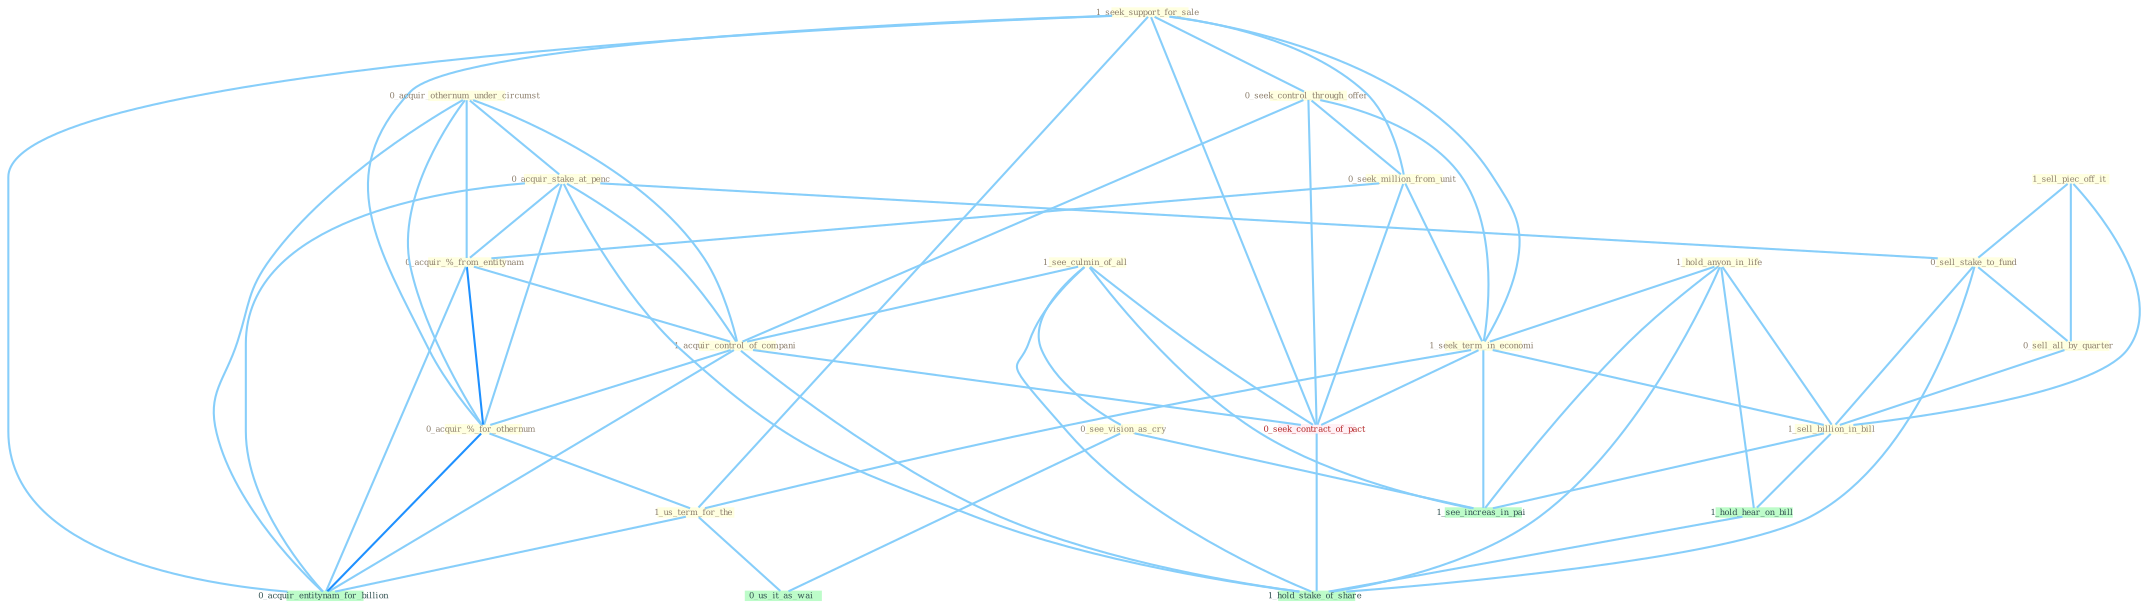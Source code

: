 Graph G{ 
    node
    [shape=polygon,style=filled,width=.5,height=.06,color="#BDFCC9",fixedsize=true,fontsize=4,
    fontcolor="#2f4f4f"];
    {node
    [color="#ffffe0", fontcolor="#8b7d6b"] "1_seek_support_for_sale " "1_see_culmin_of_all " "0_seek_control_through_offer " "0_acquir_othernum_under_circumst " "1_hold_anyon_in_life " "0_acquir_stake_at_penc " "0_seek_million_from_unit " "0_acquir_%_from_entitynam " "1_seek_term_in_economi " "1_sell_piec_off_it " "0_see_vision_as_cry " "1_acquir_control_of_compani " "0_acquir_%_for_othernum " "0_sell_stake_to_fund " "1_us_term_for_the " "0_sell_all_by_quarter " "1_sell_billion_in_bill "}
{node [color="#fff0f5", fontcolor="#b22222"] "0_seek_contract_of_pact "}
edge [color="#B0E2FF"];

	"1_seek_support_for_sale " -- "0_seek_control_through_offer " [w="1", color="#87cefa" ];
	"1_seek_support_for_sale " -- "0_seek_million_from_unit " [w="1", color="#87cefa" ];
	"1_seek_support_for_sale " -- "1_seek_term_in_economi " [w="1", color="#87cefa" ];
	"1_seek_support_for_sale " -- "0_acquir_%_for_othernum " [w="1", color="#87cefa" ];
	"1_seek_support_for_sale " -- "1_us_term_for_the " [w="1", color="#87cefa" ];
	"1_seek_support_for_sale " -- "0_seek_contract_of_pact " [w="1", color="#87cefa" ];
	"1_seek_support_for_sale " -- "0_acquir_entitynam_for_billion " [w="1", color="#87cefa" ];
	"1_see_culmin_of_all " -- "0_see_vision_as_cry " [w="1", color="#87cefa" ];
	"1_see_culmin_of_all " -- "1_acquir_control_of_compani " [w="1", color="#87cefa" ];
	"1_see_culmin_of_all " -- "0_seek_contract_of_pact " [w="1", color="#87cefa" ];
	"1_see_culmin_of_all " -- "1_see_increas_in_pai " [w="1", color="#87cefa" ];
	"1_see_culmin_of_all " -- "1_hold_stake_of_share " [w="1", color="#87cefa" ];
	"0_seek_control_through_offer " -- "0_seek_million_from_unit " [w="1", color="#87cefa" ];
	"0_seek_control_through_offer " -- "1_seek_term_in_economi " [w="1", color="#87cefa" ];
	"0_seek_control_through_offer " -- "1_acquir_control_of_compani " [w="1", color="#87cefa" ];
	"0_seek_control_through_offer " -- "0_seek_contract_of_pact " [w="1", color="#87cefa" ];
	"0_acquir_othernum_under_circumst " -- "0_acquir_stake_at_penc " [w="1", color="#87cefa" ];
	"0_acquir_othernum_under_circumst " -- "0_acquir_%_from_entitynam " [w="1", color="#87cefa" ];
	"0_acquir_othernum_under_circumst " -- "1_acquir_control_of_compani " [w="1", color="#87cefa" ];
	"0_acquir_othernum_under_circumst " -- "0_acquir_%_for_othernum " [w="1", color="#87cefa" ];
	"0_acquir_othernum_under_circumst " -- "0_acquir_entitynam_for_billion " [w="1", color="#87cefa" ];
	"1_hold_anyon_in_life " -- "1_seek_term_in_economi " [w="1", color="#87cefa" ];
	"1_hold_anyon_in_life " -- "1_sell_billion_in_bill " [w="1", color="#87cefa" ];
	"1_hold_anyon_in_life " -- "1_see_increas_in_pai " [w="1", color="#87cefa" ];
	"1_hold_anyon_in_life " -- "1_hold_hear_on_bill " [w="1", color="#87cefa" ];
	"1_hold_anyon_in_life " -- "1_hold_stake_of_share " [w="1", color="#87cefa" ];
	"0_acquir_stake_at_penc " -- "0_acquir_%_from_entitynam " [w="1", color="#87cefa" ];
	"0_acquir_stake_at_penc " -- "1_acquir_control_of_compani " [w="1", color="#87cefa" ];
	"0_acquir_stake_at_penc " -- "0_acquir_%_for_othernum " [w="1", color="#87cefa" ];
	"0_acquir_stake_at_penc " -- "0_sell_stake_to_fund " [w="1", color="#87cefa" ];
	"0_acquir_stake_at_penc " -- "0_acquir_entitynam_for_billion " [w="1", color="#87cefa" ];
	"0_acquir_stake_at_penc " -- "1_hold_stake_of_share " [w="1", color="#87cefa" ];
	"0_seek_million_from_unit " -- "0_acquir_%_from_entitynam " [w="1", color="#87cefa" ];
	"0_seek_million_from_unit " -- "1_seek_term_in_economi " [w="1", color="#87cefa" ];
	"0_seek_million_from_unit " -- "0_seek_contract_of_pact " [w="1", color="#87cefa" ];
	"0_acquir_%_from_entitynam " -- "1_acquir_control_of_compani " [w="1", color="#87cefa" ];
	"0_acquir_%_from_entitynam " -- "0_acquir_%_for_othernum " [w="2", color="#1e90ff" , len=0.8];
	"0_acquir_%_from_entitynam " -- "0_acquir_entitynam_for_billion " [w="1", color="#87cefa" ];
	"1_seek_term_in_economi " -- "1_us_term_for_the " [w="1", color="#87cefa" ];
	"1_seek_term_in_economi " -- "1_sell_billion_in_bill " [w="1", color="#87cefa" ];
	"1_seek_term_in_economi " -- "0_seek_contract_of_pact " [w="1", color="#87cefa" ];
	"1_seek_term_in_economi " -- "1_see_increas_in_pai " [w="1", color="#87cefa" ];
	"1_sell_piec_off_it " -- "0_sell_stake_to_fund " [w="1", color="#87cefa" ];
	"1_sell_piec_off_it " -- "0_sell_all_by_quarter " [w="1", color="#87cefa" ];
	"1_sell_piec_off_it " -- "1_sell_billion_in_bill " [w="1", color="#87cefa" ];
	"0_see_vision_as_cry " -- "0_us_it_as_wai " [w="1", color="#87cefa" ];
	"0_see_vision_as_cry " -- "1_see_increas_in_pai " [w="1", color="#87cefa" ];
	"1_acquir_control_of_compani " -- "0_acquir_%_for_othernum " [w="1", color="#87cefa" ];
	"1_acquir_control_of_compani " -- "0_seek_contract_of_pact " [w="1", color="#87cefa" ];
	"1_acquir_control_of_compani " -- "0_acquir_entitynam_for_billion " [w="1", color="#87cefa" ];
	"1_acquir_control_of_compani " -- "1_hold_stake_of_share " [w="1", color="#87cefa" ];
	"0_acquir_%_for_othernum " -- "1_us_term_for_the " [w="1", color="#87cefa" ];
	"0_acquir_%_for_othernum " -- "0_acquir_entitynam_for_billion " [w="2", color="#1e90ff" , len=0.8];
	"0_sell_stake_to_fund " -- "0_sell_all_by_quarter " [w="1", color="#87cefa" ];
	"0_sell_stake_to_fund " -- "1_sell_billion_in_bill " [w="1", color="#87cefa" ];
	"0_sell_stake_to_fund " -- "1_hold_stake_of_share " [w="1", color="#87cefa" ];
	"1_us_term_for_the " -- "0_us_it_as_wai " [w="1", color="#87cefa" ];
	"1_us_term_for_the " -- "0_acquir_entitynam_for_billion " [w="1", color="#87cefa" ];
	"0_sell_all_by_quarter " -- "1_sell_billion_in_bill " [w="1", color="#87cefa" ];
	"1_sell_billion_in_bill " -- "1_see_increas_in_pai " [w="1", color="#87cefa" ];
	"1_sell_billion_in_bill " -- "1_hold_hear_on_bill " [w="1", color="#87cefa" ];
	"0_seek_contract_of_pact " -- "1_hold_stake_of_share " [w="1", color="#87cefa" ];
	"1_hold_hear_on_bill " -- "1_hold_stake_of_share " [w="1", color="#87cefa" ];
}